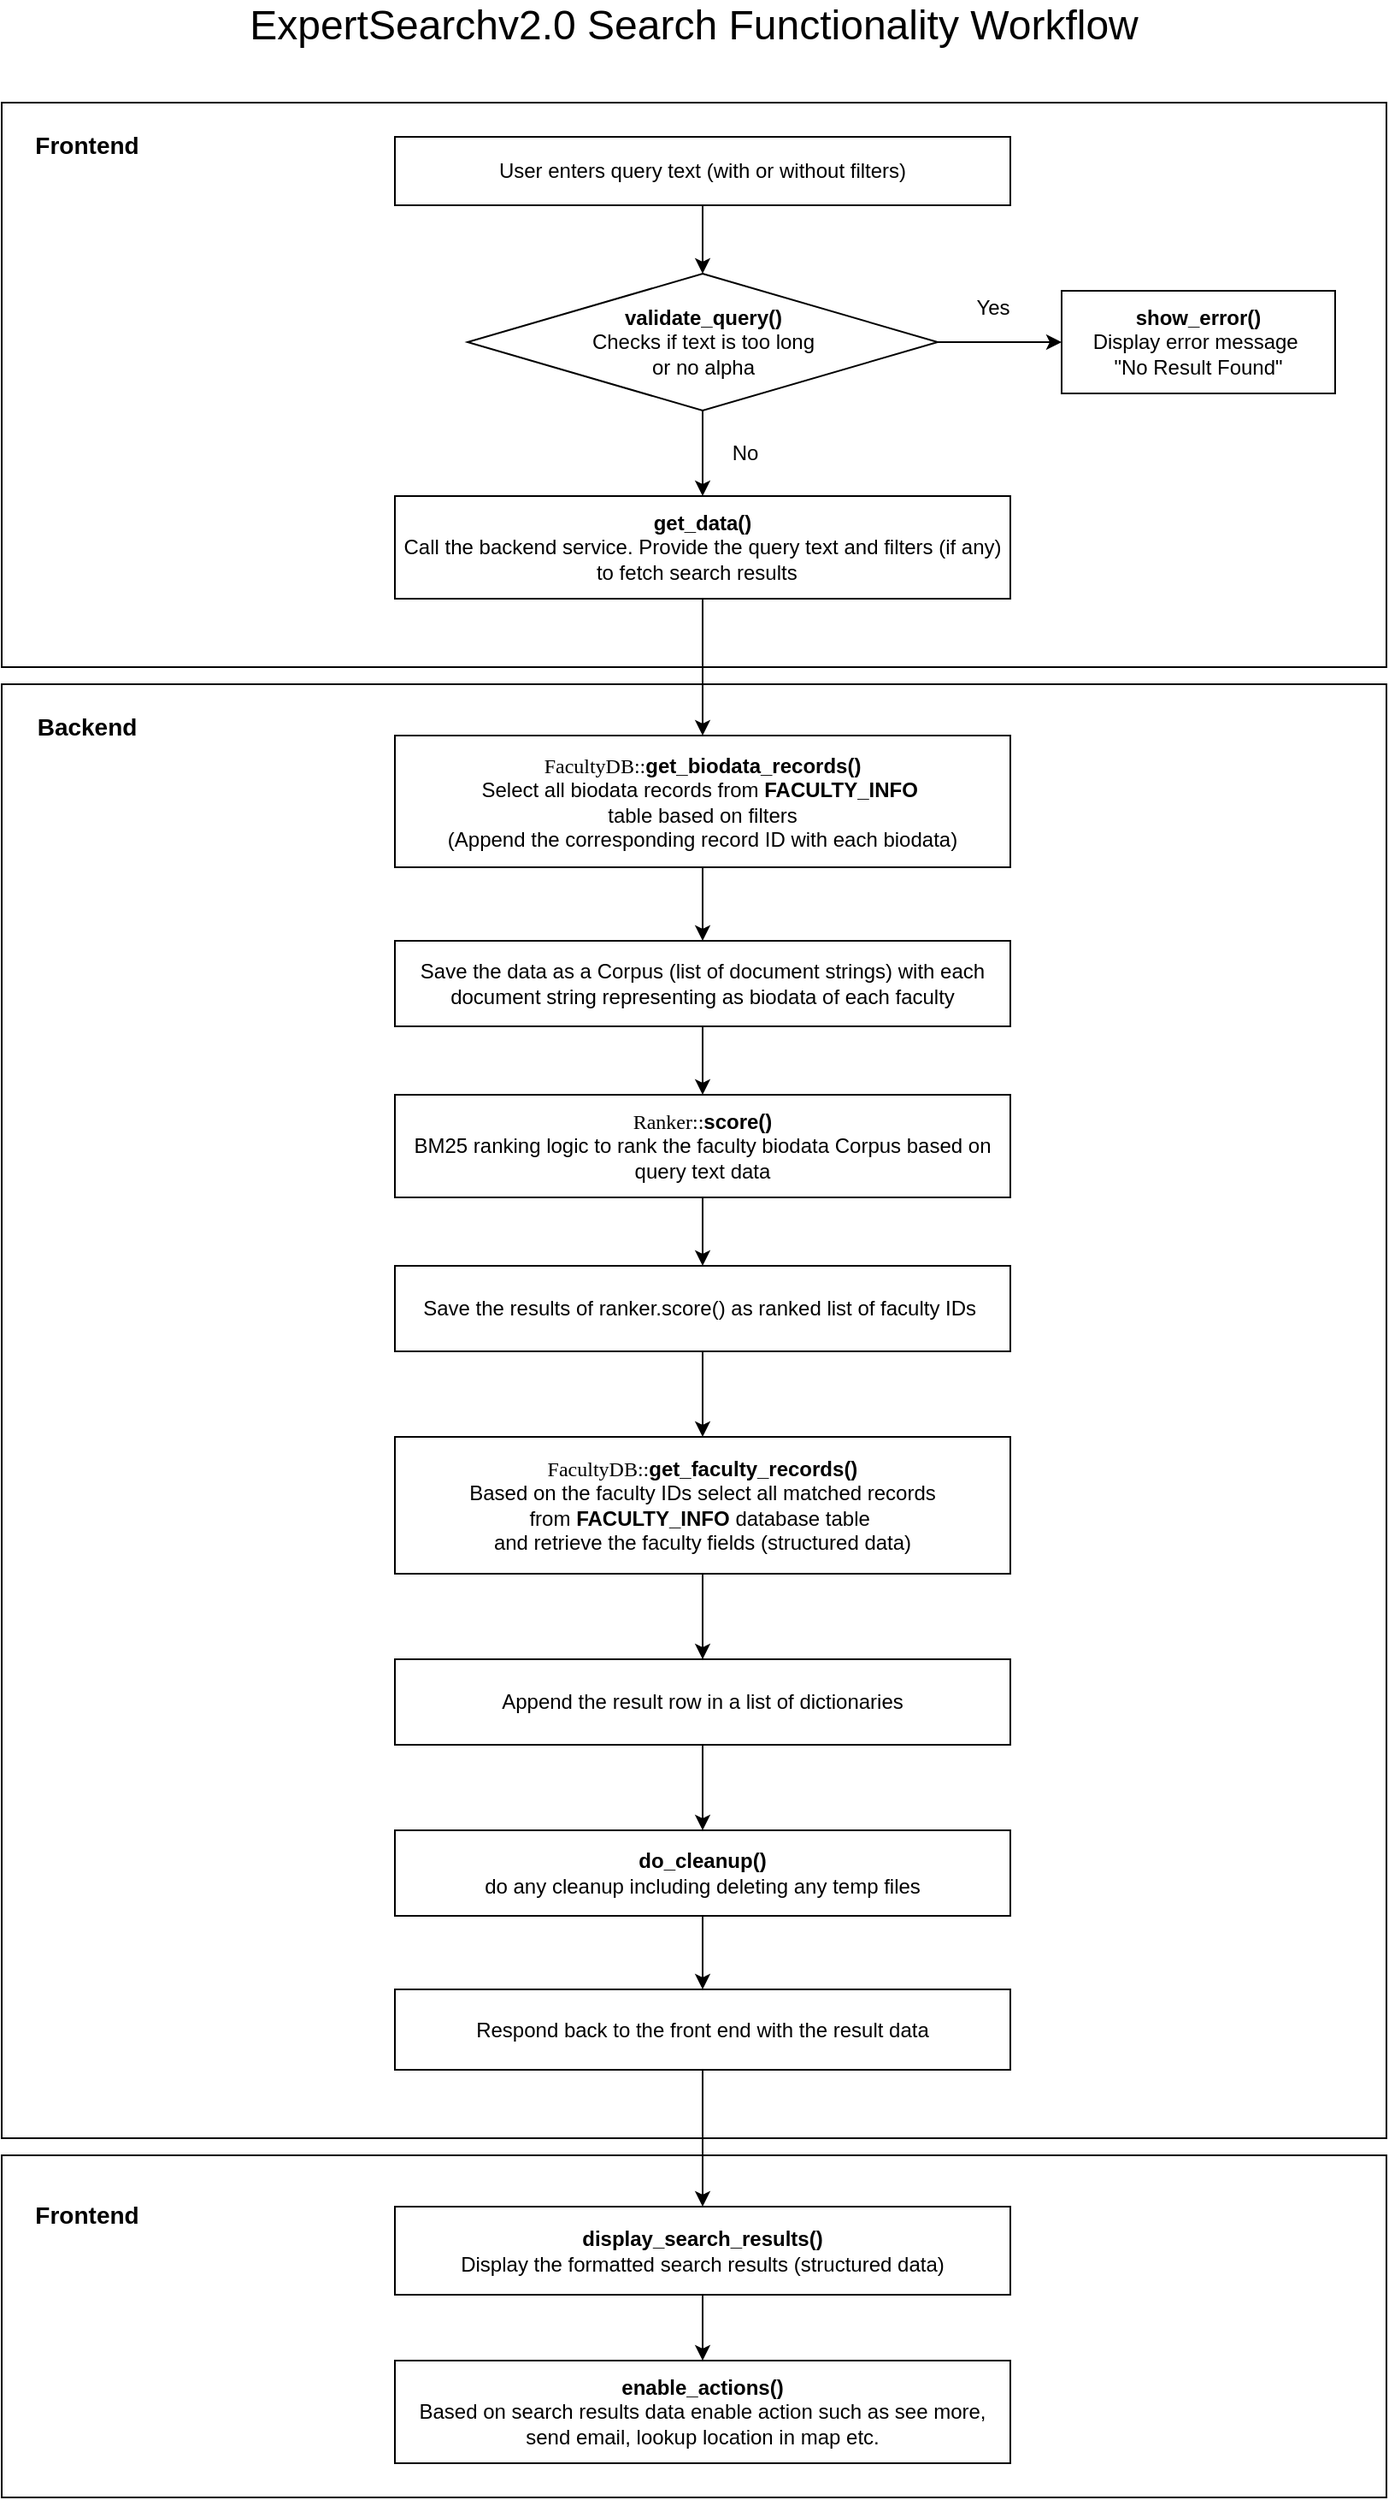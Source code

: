 <mxfile version="15.9.1" type="device"><diagram id="dUBs_UTZ3-glxY3RX4h6" name="Page-1"><mxGraphModel dx="1438" dy="1724" grid="1" gridSize="10" guides="1" tooltips="1" connect="1" arrows="1" fold="1" page="1" pageScale="1" pageWidth="850" pageHeight="1100" math="0" shadow="0"><root><mxCell id="0"/><mxCell id="1" parent="0"/><mxCell id="SsIx_NEz5PAhyEYl7dvH-10" value="" style="rounded=0;whiteSpace=wrap;html=1;fontSize=14;" parent="1" vertex="1"><mxGeometry x="110" y="410" width="810" height="850" as="geometry"/></mxCell><mxCell id="yF0PUkYtuCK3TvloFY9E-6" value="" style="rounded=0;whiteSpace=wrap;html=1;fontSize=14;" parent="1" vertex="1"><mxGeometry x="110" y="1270" width="810" height="200" as="geometry"/></mxCell><mxCell id="UDE30eZPnsQFLOr3LsP8-7" value="" style="rounded=0;whiteSpace=wrap;html=1;fontSize=14;" parent="1" vertex="1"><mxGeometry x="110" y="70" width="810" height="330" as="geometry"/></mxCell><mxCell id="UuPm2zwgWU1U_0ycSbbI-6" value="" style="edgeStyle=orthogonalEdgeStyle;rounded=0;orthogonalLoop=1;jettySize=auto;html=1;" parent="1" source="UuPm2zwgWU1U_0ycSbbI-1" target="UuPm2zwgWU1U_0ycSbbI-4" edge="1"><mxGeometry relative="1" as="geometry"/></mxCell><mxCell id="UuPm2zwgWU1U_0ycSbbI-1" value="User enters query text (with or without filters)" style="rounded=0;whiteSpace=wrap;html=1;" parent="1" vertex="1"><mxGeometry x="340" y="90" width="360" height="40" as="geometry"/></mxCell><mxCell id="SsIx_NEz5PAhyEYl7dvH-9" style="edgeStyle=orthogonalEdgeStyle;rounded=0;orthogonalLoop=1;jettySize=auto;html=1;entryX=0.5;entryY=0;entryDx=0;entryDy=0;" parent="1" source="UuPm2zwgWU1U_0ycSbbI-2" target="SsIx_NEz5PAhyEYl7dvH-6" edge="1"><mxGeometry relative="1" as="geometry"/></mxCell><mxCell id="UuPm2zwgWU1U_0ycSbbI-2" value="&lt;span style=&quot;background-color: rgb(255 , 255 , 255) ; font-family: &amp;#34;menlo&amp;#34;&quot;&gt;&lt;font style=&quot;font-size: 12px&quot;&gt;FacultyDB::&lt;/font&gt;&lt;/span&gt;&lt;b&gt;get_biodata_records()&lt;/b&gt;&lt;br&gt;Select all biodata records from&amp;nbsp;&lt;b style=&quot;text-align: left&quot;&gt;FACULTY_INFO&lt;/b&gt;&amp;nbsp;&lt;br&gt;table based on filters&lt;br&gt;(Append the corresponding record ID with each biodata)" style="rounded=0;whiteSpace=wrap;html=1;" parent="1" vertex="1"><mxGeometry x="340" y="440" width="360" height="77" as="geometry"/></mxCell><mxCell id="UuPm2zwgWU1U_0ycSbbI-7" value="" style="edgeStyle=orthogonalEdgeStyle;rounded=0;orthogonalLoop=1;jettySize=auto;html=1;entryX=0.5;entryY=0;entryDx=0;entryDy=0;" parent="1" source="UuPm2zwgWU1U_0ycSbbI-4" target="UDE30eZPnsQFLOr3LsP8-1" edge="1"><mxGeometry relative="1" as="geometry"/></mxCell><mxCell id="UuPm2zwgWU1U_0ycSbbI-10" style="edgeStyle=orthogonalEdgeStyle;rounded=0;orthogonalLoop=1;jettySize=auto;html=1;entryX=0;entryY=0.5;entryDx=0;entryDy=0;" parent="1" source="UuPm2zwgWU1U_0ycSbbI-4" target="UuPm2zwgWU1U_0ycSbbI-9" edge="1"><mxGeometry relative="1" as="geometry"><mxPoint x="700" y="230" as="targetPoint"/></mxGeometry></mxCell><mxCell id="UuPm2zwgWU1U_0ycSbbI-4" value="&lt;b&gt;&lt;span&gt;validate_query()&lt;/span&gt;&lt;br&gt;&lt;/b&gt;&lt;span&gt;Checks if text is too long &lt;br&gt;or no alpha&lt;/span&gt;" style="rhombus;whiteSpace=wrap;html=1;" parent="1" vertex="1"><mxGeometry x="382.5" y="170" width="275" height="80" as="geometry"/></mxCell><mxCell id="UuPm2zwgWU1U_0ycSbbI-8" value="No" style="text;html=1;strokeColor=none;fillColor=none;align=center;verticalAlign=middle;whiteSpace=wrap;rounded=0;" parent="1" vertex="1"><mxGeometry x="520" y="260" width="50" height="30" as="geometry"/></mxCell><mxCell id="UuPm2zwgWU1U_0ycSbbI-9" value="&lt;b&gt;show_error()&lt;br&gt;&lt;/b&gt;Display error message&amp;nbsp; &lt;br&gt;&quot;No Result Found&quot;" style="rounded=0;whiteSpace=wrap;html=1;" parent="1" vertex="1"><mxGeometry x="730" y="180" width="160" height="60" as="geometry"/></mxCell><mxCell id="UuPm2zwgWU1U_0ycSbbI-11" value="Yes" style="text;html=1;strokeColor=none;fillColor=none;align=center;verticalAlign=middle;whiteSpace=wrap;rounded=0;" parent="1" vertex="1"><mxGeometry x="670" y="180" width="40" height="20" as="geometry"/></mxCell><mxCell id="UuPm2zwgWU1U_0ycSbbI-45" style="edgeStyle=orthogonalEdgeStyle;rounded=0;orthogonalLoop=1;jettySize=auto;html=1;entryX=0.5;entryY=0;entryDx=0;entryDy=0;" parent="1" source="UuPm2zwgWU1U_0ycSbbI-12" target="UuPm2zwgWU1U_0ycSbbI-14" edge="1"><mxGeometry relative="1" as="geometry"/></mxCell><mxCell id="UuPm2zwgWU1U_0ycSbbI-12" value="&lt;span style=&quot;background-color: rgb(255 , 255 , 255) ; font-family: &amp;#34;menlo&amp;#34;&quot;&gt;Ranker::&lt;/span&gt;&lt;b&gt;score()&lt;/b&gt;&lt;br&gt;BM25 ranking logic to rank the faculty biodata Corpus based on query text data" style="rounded=0;whiteSpace=wrap;html=1;" parent="1" vertex="1"><mxGeometry x="340" y="650" width="360" height="60" as="geometry"/></mxCell><mxCell id="yF0PUkYtuCK3TvloFY9E-1" style="edgeStyle=orthogonalEdgeStyle;rounded=0;orthogonalLoop=1;jettySize=auto;html=1;entryX=0.5;entryY=0;entryDx=0;entryDy=0;" parent="1" source="UuPm2zwgWU1U_0ycSbbI-14" target="UuPm2zwgWU1U_0ycSbbI-33" edge="1"><mxGeometry relative="1" as="geometry"/></mxCell><mxCell id="UuPm2zwgWU1U_0ycSbbI-14" value="Save the results of ranker.score() as ranked list of faculty IDs&amp;nbsp;" style="rounded=0;whiteSpace=wrap;html=1;" parent="1" vertex="1"><mxGeometry x="340" y="750" width="360" height="50" as="geometry"/></mxCell><mxCell id="UuPm2zwgWU1U_0ycSbbI-43" value="" style="edgeStyle=orthogonalEdgeStyle;rounded=0;orthogonalLoop=1;jettySize=auto;html=1;" parent="1" source="UuPm2zwgWU1U_0ycSbbI-33" target="UuPm2zwgWU1U_0ycSbbI-42" edge="1"><mxGeometry relative="1" as="geometry"/></mxCell><mxCell id="yF0PUkYtuCK3TvloFY9E-3" value="" style="edgeStyle=orthogonalEdgeStyle;rounded=0;orthogonalLoop=1;jettySize=auto;html=1;" parent="1" source="UuPm2zwgWU1U_0ycSbbI-33" target="yF0PUkYtuCK3TvloFY9E-2" edge="1"><mxGeometry relative="1" as="geometry"/></mxCell><mxCell id="UuPm2zwgWU1U_0ycSbbI-33" value="&lt;span style=&quot;background-color: rgb(255 , 255 , 255) ; font-family: &amp;#34;menlo&amp;#34;&quot;&gt;FacultyDB::&lt;/span&gt;&lt;b&gt;get_faculty_records()&lt;/b&gt;&lt;br&gt;Based on the faculty IDs select all matched records from&amp;nbsp;&lt;b style=&quot;text-align: left&quot;&gt;FACULTY_INFO &lt;/b&gt;&lt;span style=&quot;text-align: left&quot;&gt;database table&amp;nbsp;&lt;/span&gt;&lt;br&gt;and retrieve the faculty&amp;nbsp;fields (structured data)" style="rounded=0;whiteSpace=wrap;html=1;" parent="1" vertex="1"><mxGeometry x="340" y="850" width="360" height="80" as="geometry"/></mxCell><mxCell id="yF0PUkYtuCK3TvloFY9E-5" value="" style="edgeStyle=orthogonalEdgeStyle;rounded=0;orthogonalLoop=1;jettySize=auto;html=1;" parent="1" source="UuPm2zwgWU1U_0ycSbbI-42" target="yF0PUkYtuCK3TvloFY9E-4" edge="1"><mxGeometry relative="1" as="geometry"/></mxCell><mxCell id="UuPm2zwgWU1U_0ycSbbI-42" value="&lt;b&gt;do_cleanup()&lt;br&gt;&lt;/b&gt;do any cleanup including deleting any temp files" style="whiteSpace=wrap;html=1;rounded=0;" parent="1" vertex="1"><mxGeometry x="340" y="1080" width="360" height="50" as="geometry"/></mxCell><mxCell id="UDE30eZPnsQFLOr3LsP8-2" style="edgeStyle=orthogonalEdgeStyle;rounded=0;orthogonalLoop=1;jettySize=auto;html=1;entryX=0.5;entryY=0;entryDx=0;entryDy=0;" parent="1" source="UDE30eZPnsQFLOr3LsP8-1" target="UuPm2zwgWU1U_0ycSbbI-2" edge="1"><mxGeometry relative="1" as="geometry"/></mxCell><mxCell id="UDE30eZPnsQFLOr3LsP8-1" value="&lt;b&gt;get_data()&lt;br&gt;&lt;/b&gt;Call the backend service.&amp;nbsp;Provide the query text and filters (if any) to fetch search results&amp;nbsp;&amp;nbsp;" style="rounded=0;whiteSpace=wrap;html=1;" parent="1" vertex="1"><mxGeometry x="340" y="300" width="360" height="60" as="geometry"/></mxCell><mxCell id="UDE30eZPnsQFLOr3LsP8-5" value="&lt;b&gt;&lt;font style=&quot;font-size: 14px&quot;&gt;Backend&lt;/font&gt;&lt;/b&gt;" style="text;html=1;strokeColor=none;fillColor=none;align=center;verticalAlign=middle;whiteSpace=wrap;rounded=0;" parent="1" vertex="1"><mxGeometry x="130" y="420" width="60" height="30" as="geometry"/></mxCell><mxCell id="UDE30eZPnsQFLOr3LsP8-8" value="&lt;b&gt;&lt;font style=&quot;font-size: 14px&quot;&gt;Frontend&lt;/font&gt;&lt;/b&gt;" style="text;html=1;strokeColor=none;fillColor=none;align=center;verticalAlign=middle;whiteSpace=wrap;rounded=0;" parent="1" vertex="1"><mxGeometry x="130" y="80" width="60" height="30" as="geometry"/></mxCell><mxCell id="yF0PUkYtuCK3TvloFY9E-2" value="Append the result row in a list of dictionaries" style="whiteSpace=wrap;html=1;rounded=0;" parent="1" vertex="1"><mxGeometry x="340" y="980" width="360" height="50" as="geometry"/></mxCell><mxCell id="yF0PUkYtuCK3TvloFY9E-9" value="" style="edgeStyle=orthogonalEdgeStyle;rounded=0;orthogonalLoop=1;jettySize=auto;html=1;" parent="1" source="yF0PUkYtuCK3TvloFY9E-4" target="yF0PUkYtuCK3TvloFY9E-8" edge="1"><mxGeometry relative="1" as="geometry"/></mxCell><mxCell id="yF0PUkYtuCK3TvloFY9E-4" value="&lt;span&gt;Respond back to the front end with the result data&lt;/span&gt;" style="whiteSpace=wrap;html=1;rounded=0;" parent="1" vertex="1"><mxGeometry x="340" y="1173" width="360" height="47" as="geometry"/></mxCell><mxCell id="yF0PUkYtuCK3TvloFY9E-7" value="&lt;b&gt;&lt;font style=&quot;font-size: 14px&quot;&gt;Frontend&lt;/font&gt;&lt;/b&gt;" style="text;html=1;strokeColor=none;fillColor=none;align=center;verticalAlign=middle;whiteSpace=wrap;rounded=0;" parent="1" vertex="1"><mxGeometry x="130" y="1290" width="60" height="30" as="geometry"/></mxCell><mxCell id="yF0PUkYtuCK3TvloFY9E-11" style="edgeStyle=orthogonalEdgeStyle;rounded=0;orthogonalLoop=1;jettySize=auto;html=1;entryX=0.5;entryY=0;entryDx=0;entryDy=0;" parent="1" source="yF0PUkYtuCK3TvloFY9E-8" target="yF0PUkYtuCK3TvloFY9E-10" edge="1"><mxGeometry relative="1" as="geometry"/></mxCell><mxCell id="yF0PUkYtuCK3TvloFY9E-8" value="&lt;b&gt;display_search_results()&lt;br&gt;&lt;/b&gt;Display the formatted search results (structured data)" style="whiteSpace=wrap;html=1;rounded=0;" parent="1" vertex="1"><mxGeometry x="340" y="1300" width="360" height="51.5" as="geometry"/></mxCell><mxCell id="yF0PUkYtuCK3TvloFY9E-10" value="&lt;b&gt;enable_actions()&lt;br&gt;&lt;/b&gt;Based on search results data enable action such as see more, send email, lookup location in map etc." style="whiteSpace=wrap;html=1;rounded=0;" parent="1" vertex="1"><mxGeometry x="340" y="1390" width="360" height="60" as="geometry"/></mxCell><mxCell id="SsIx_NEz5PAhyEYl7dvH-7" style="edgeStyle=orthogonalEdgeStyle;rounded=0;orthogonalLoop=1;jettySize=auto;html=1;entryX=0.5;entryY=0;entryDx=0;entryDy=0;" parent="1" source="SsIx_NEz5PAhyEYl7dvH-6" target="UuPm2zwgWU1U_0ycSbbI-12" edge="1"><mxGeometry relative="1" as="geometry"/></mxCell><mxCell id="SsIx_NEz5PAhyEYl7dvH-6" value="Save the data as a Corpus (list of document strings) with each document string representing as biodata of each faculty" style="whiteSpace=wrap;html=1;rounded=0;" parent="1" vertex="1"><mxGeometry x="340" y="560" width="360" height="50" as="geometry"/></mxCell><mxCell id="dCOKeNTOKLiRTZpvKs_2-1" value="&lt;font style=&quot;font-size: 24px&quot;&gt;ExpertSearchv2.0 Search Functionality Workflow&lt;/font&gt;" style="text;html=1;strokeColor=none;fillColor=none;align=center;verticalAlign=middle;whiteSpace=wrap;rounded=0;" parent="1" vertex="1"><mxGeometry x="120" y="10" width="790" height="30" as="geometry"/></mxCell></root></mxGraphModel></diagram></mxfile>